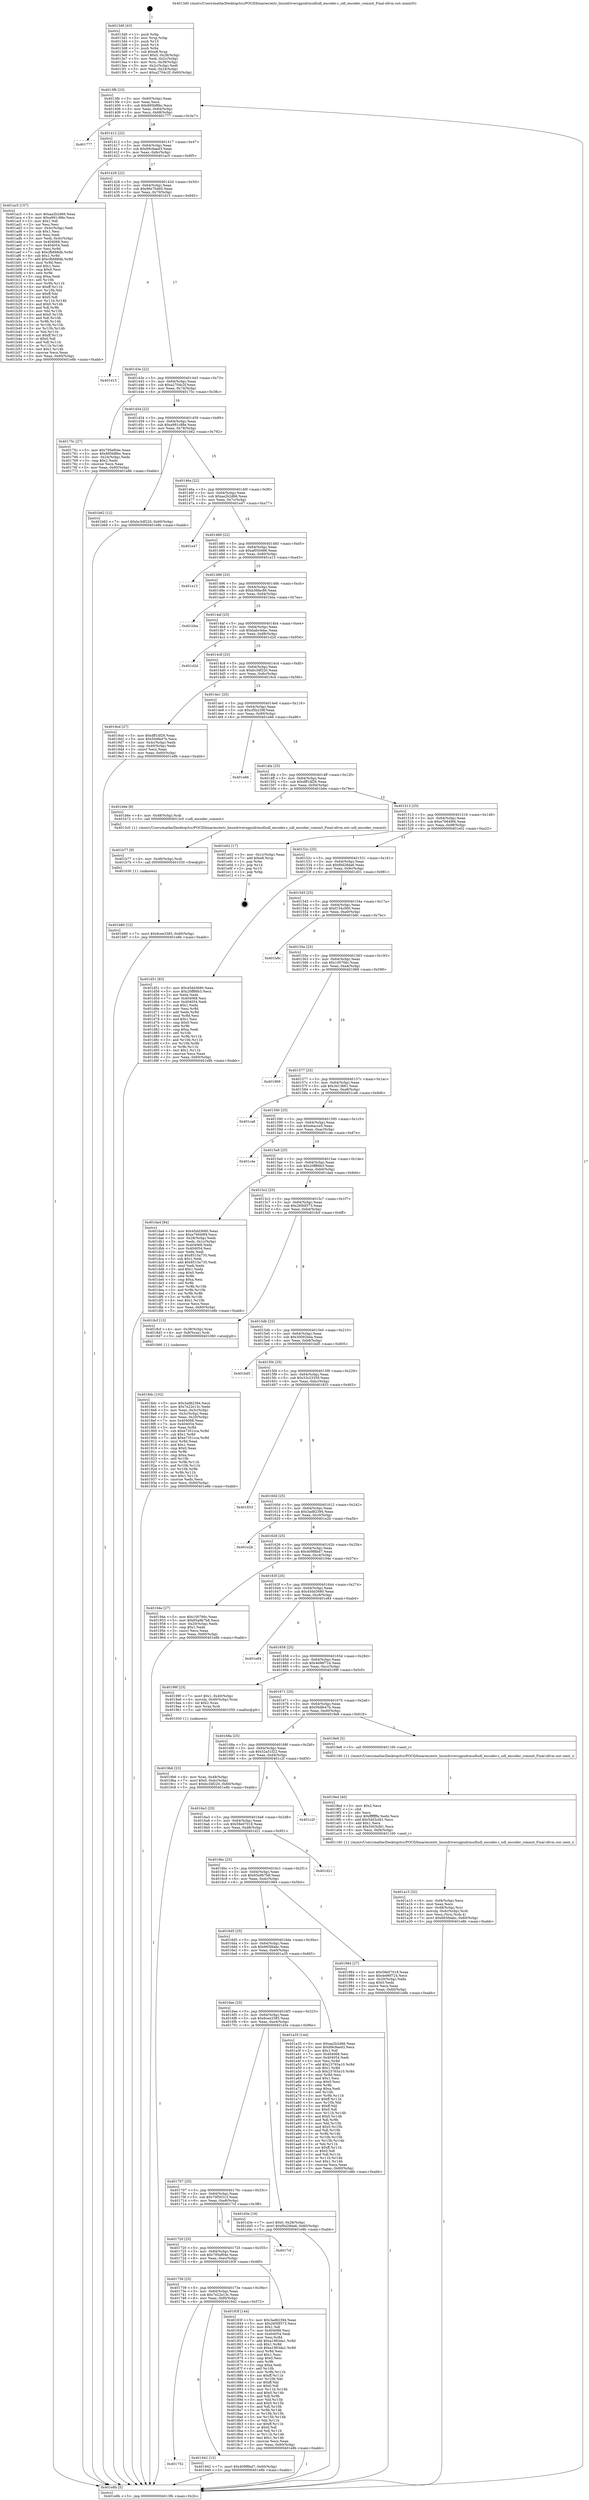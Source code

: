 digraph "0x4013d0" {
  label = "0x4013d0 (/mnt/c/Users/mathe/Desktop/tcc/POCII/binaries/extr_linuxdriversgpudrmudludl_encoder.c_udl_encoder_commit_Final-ollvm.out::main(0))"
  labelloc = "t"
  node[shape=record]

  Entry [label="",width=0.3,height=0.3,shape=circle,fillcolor=black,style=filled]
  "0x4013fb" [label="{
     0x4013fb [23]\l
     | [instrs]\l
     &nbsp;&nbsp;0x4013fb \<+3\>: mov -0x60(%rbp),%eax\l
     &nbsp;&nbsp;0x4013fe \<+2\>: mov %eax,%ecx\l
     &nbsp;&nbsp;0x401400 \<+6\>: sub $0x895bf8bc,%ecx\l
     &nbsp;&nbsp;0x401406 \<+3\>: mov %eax,-0x64(%rbp)\l
     &nbsp;&nbsp;0x401409 \<+3\>: mov %ecx,-0x68(%rbp)\l
     &nbsp;&nbsp;0x40140c \<+6\>: je 0000000000401777 \<main+0x3a7\>\l
  }"]
  "0x401777" [label="{
     0x401777\l
  }", style=dashed]
  "0x401412" [label="{
     0x401412 [22]\l
     | [instrs]\l
     &nbsp;&nbsp;0x401412 \<+5\>: jmp 0000000000401417 \<main+0x47\>\l
     &nbsp;&nbsp;0x401417 \<+3\>: mov -0x64(%rbp),%eax\l
     &nbsp;&nbsp;0x40141a \<+5\>: sub $0x89c9aed3,%eax\l
     &nbsp;&nbsp;0x40141f \<+3\>: mov %eax,-0x6c(%rbp)\l
     &nbsp;&nbsp;0x401422 \<+6\>: je 0000000000401ac5 \<main+0x6f5\>\l
  }"]
  Exit [label="",width=0.3,height=0.3,shape=circle,fillcolor=black,style=filled,peripheries=2]
  "0x401ac5" [label="{
     0x401ac5 [157]\l
     | [instrs]\l
     &nbsp;&nbsp;0x401ac5 \<+5\>: mov $0xaa2b2d66,%eax\l
     &nbsp;&nbsp;0x401aca \<+5\>: mov $0xa991c88e,%ecx\l
     &nbsp;&nbsp;0x401acf \<+2\>: mov $0x1,%dl\l
     &nbsp;&nbsp;0x401ad1 \<+2\>: xor %esi,%esi\l
     &nbsp;&nbsp;0x401ad3 \<+3\>: mov -0x4c(%rbp),%edi\l
     &nbsp;&nbsp;0x401ad6 \<+3\>: sub $0x1,%esi\l
     &nbsp;&nbsp;0x401ad9 \<+2\>: sub %esi,%edi\l
     &nbsp;&nbsp;0x401adb \<+3\>: mov %edi,-0x4c(%rbp)\l
     &nbsp;&nbsp;0x401ade \<+7\>: mov 0x404068,%esi\l
     &nbsp;&nbsp;0x401ae5 \<+7\>: mov 0x404054,%edi\l
     &nbsp;&nbsp;0x401aec \<+3\>: mov %esi,%r8d\l
     &nbsp;&nbsp;0x401aef \<+7\>: sub $0xcfb688db,%r8d\l
     &nbsp;&nbsp;0x401af6 \<+4\>: sub $0x1,%r8d\l
     &nbsp;&nbsp;0x401afa \<+7\>: add $0xcfb688db,%r8d\l
     &nbsp;&nbsp;0x401b01 \<+4\>: imul %r8d,%esi\l
     &nbsp;&nbsp;0x401b05 \<+3\>: and $0x1,%esi\l
     &nbsp;&nbsp;0x401b08 \<+3\>: cmp $0x0,%esi\l
     &nbsp;&nbsp;0x401b0b \<+4\>: sete %r9b\l
     &nbsp;&nbsp;0x401b0f \<+3\>: cmp $0xa,%edi\l
     &nbsp;&nbsp;0x401b12 \<+4\>: setl %r10b\l
     &nbsp;&nbsp;0x401b16 \<+3\>: mov %r9b,%r11b\l
     &nbsp;&nbsp;0x401b19 \<+4\>: xor $0xff,%r11b\l
     &nbsp;&nbsp;0x401b1d \<+3\>: mov %r10b,%bl\l
     &nbsp;&nbsp;0x401b20 \<+3\>: xor $0xff,%bl\l
     &nbsp;&nbsp;0x401b23 \<+3\>: xor $0x0,%dl\l
     &nbsp;&nbsp;0x401b26 \<+3\>: mov %r11b,%r14b\l
     &nbsp;&nbsp;0x401b29 \<+4\>: and $0x0,%r14b\l
     &nbsp;&nbsp;0x401b2d \<+3\>: and %dl,%r9b\l
     &nbsp;&nbsp;0x401b30 \<+3\>: mov %bl,%r15b\l
     &nbsp;&nbsp;0x401b33 \<+4\>: and $0x0,%r15b\l
     &nbsp;&nbsp;0x401b37 \<+3\>: and %dl,%r10b\l
     &nbsp;&nbsp;0x401b3a \<+3\>: or %r9b,%r14b\l
     &nbsp;&nbsp;0x401b3d \<+3\>: or %r10b,%r15b\l
     &nbsp;&nbsp;0x401b40 \<+3\>: xor %r15b,%r14b\l
     &nbsp;&nbsp;0x401b43 \<+3\>: or %bl,%r11b\l
     &nbsp;&nbsp;0x401b46 \<+4\>: xor $0xff,%r11b\l
     &nbsp;&nbsp;0x401b4a \<+3\>: or $0x0,%dl\l
     &nbsp;&nbsp;0x401b4d \<+3\>: and %dl,%r11b\l
     &nbsp;&nbsp;0x401b50 \<+3\>: or %r11b,%r14b\l
     &nbsp;&nbsp;0x401b53 \<+4\>: test $0x1,%r14b\l
     &nbsp;&nbsp;0x401b57 \<+3\>: cmovne %ecx,%eax\l
     &nbsp;&nbsp;0x401b5a \<+3\>: mov %eax,-0x60(%rbp)\l
     &nbsp;&nbsp;0x401b5d \<+5\>: jmp 0000000000401e8b \<main+0xabb\>\l
  }"]
  "0x401428" [label="{
     0x401428 [22]\l
     | [instrs]\l
     &nbsp;&nbsp;0x401428 \<+5\>: jmp 000000000040142d \<main+0x5d\>\l
     &nbsp;&nbsp;0x40142d \<+3\>: mov -0x64(%rbp),%eax\l
     &nbsp;&nbsp;0x401430 \<+5\>: sub $0x96e7b460,%eax\l
     &nbsp;&nbsp;0x401435 \<+3\>: mov %eax,-0x70(%rbp)\l
     &nbsp;&nbsp;0x401438 \<+6\>: je 0000000000401d15 \<main+0x945\>\l
  }"]
  "0x401b80" [label="{
     0x401b80 [12]\l
     | [instrs]\l
     &nbsp;&nbsp;0x401b80 \<+7\>: movl $0x6cee3385,-0x60(%rbp)\l
     &nbsp;&nbsp;0x401b87 \<+5\>: jmp 0000000000401e8b \<main+0xabb\>\l
  }"]
  "0x401d15" [label="{
     0x401d15\l
  }", style=dashed]
  "0x40143e" [label="{
     0x40143e [22]\l
     | [instrs]\l
     &nbsp;&nbsp;0x40143e \<+5\>: jmp 0000000000401443 \<main+0x73\>\l
     &nbsp;&nbsp;0x401443 \<+3\>: mov -0x64(%rbp),%eax\l
     &nbsp;&nbsp;0x401446 \<+5\>: sub $0xa2704c2f,%eax\l
     &nbsp;&nbsp;0x40144b \<+3\>: mov %eax,-0x74(%rbp)\l
     &nbsp;&nbsp;0x40144e \<+6\>: je 000000000040175c \<main+0x38c\>\l
  }"]
  "0x401b77" [label="{
     0x401b77 [9]\l
     | [instrs]\l
     &nbsp;&nbsp;0x401b77 \<+4\>: mov -0x48(%rbp),%rdi\l
     &nbsp;&nbsp;0x401b7b \<+5\>: call 0000000000401030 \<free@plt\>\l
     | [calls]\l
     &nbsp;&nbsp;0x401030 \{1\} (unknown)\l
  }"]
  "0x40175c" [label="{
     0x40175c [27]\l
     | [instrs]\l
     &nbsp;&nbsp;0x40175c \<+5\>: mov $0x795ef04e,%eax\l
     &nbsp;&nbsp;0x401761 \<+5\>: mov $0x895bf8bc,%ecx\l
     &nbsp;&nbsp;0x401766 \<+3\>: mov -0x24(%rbp),%edx\l
     &nbsp;&nbsp;0x401769 \<+3\>: cmp $0x2,%edx\l
     &nbsp;&nbsp;0x40176c \<+3\>: cmovne %ecx,%eax\l
     &nbsp;&nbsp;0x40176f \<+3\>: mov %eax,-0x60(%rbp)\l
     &nbsp;&nbsp;0x401772 \<+5\>: jmp 0000000000401e8b \<main+0xabb\>\l
  }"]
  "0x401454" [label="{
     0x401454 [22]\l
     | [instrs]\l
     &nbsp;&nbsp;0x401454 \<+5\>: jmp 0000000000401459 \<main+0x89\>\l
     &nbsp;&nbsp;0x401459 \<+3\>: mov -0x64(%rbp),%eax\l
     &nbsp;&nbsp;0x40145c \<+5\>: sub $0xa991c88e,%eax\l
     &nbsp;&nbsp;0x401461 \<+3\>: mov %eax,-0x78(%rbp)\l
     &nbsp;&nbsp;0x401464 \<+6\>: je 0000000000401b62 \<main+0x792\>\l
  }"]
  "0x401e8b" [label="{
     0x401e8b [5]\l
     | [instrs]\l
     &nbsp;&nbsp;0x401e8b \<+5\>: jmp 00000000004013fb \<main+0x2b\>\l
  }"]
  "0x4013d0" [label="{
     0x4013d0 [43]\l
     | [instrs]\l
     &nbsp;&nbsp;0x4013d0 \<+1\>: push %rbp\l
     &nbsp;&nbsp;0x4013d1 \<+3\>: mov %rsp,%rbp\l
     &nbsp;&nbsp;0x4013d4 \<+2\>: push %r15\l
     &nbsp;&nbsp;0x4013d6 \<+2\>: push %r14\l
     &nbsp;&nbsp;0x4013d8 \<+1\>: push %rbx\l
     &nbsp;&nbsp;0x4013d9 \<+7\>: sub $0xe8,%rsp\l
     &nbsp;&nbsp;0x4013e0 \<+7\>: movl $0x0,-0x28(%rbp)\l
     &nbsp;&nbsp;0x4013e7 \<+3\>: mov %edi,-0x2c(%rbp)\l
     &nbsp;&nbsp;0x4013ea \<+4\>: mov %rsi,-0x38(%rbp)\l
     &nbsp;&nbsp;0x4013ee \<+3\>: mov -0x2c(%rbp),%edi\l
     &nbsp;&nbsp;0x4013f1 \<+3\>: mov %edi,-0x24(%rbp)\l
     &nbsp;&nbsp;0x4013f4 \<+7\>: movl $0xa2704c2f,-0x60(%rbp)\l
  }"]
  "0x401a15" [label="{
     0x401a15 [32]\l
     | [instrs]\l
     &nbsp;&nbsp;0x401a15 \<+6\>: mov -0xf4(%rbp),%ecx\l
     &nbsp;&nbsp;0x401a1b \<+3\>: imul %eax,%ecx\l
     &nbsp;&nbsp;0x401a1e \<+4\>: mov -0x48(%rbp),%rsi\l
     &nbsp;&nbsp;0x401a22 \<+4\>: movslq -0x4c(%rbp),%rdi\l
     &nbsp;&nbsp;0x401a26 \<+3\>: mov %ecx,(%rsi,%rdi,4)\l
     &nbsp;&nbsp;0x401a29 \<+7\>: movl $0x665fdabc,-0x60(%rbp)\l
     &nbsp;&nbsp;0x401a30 \<+5\>: jmp 0000000000401e8b \<main+0xabb\>\l
  }"]
  "0x401b62" [label="{
     0x401b62 [12]\l
     | [instrs]\l
     &nbsp;&nbsp;0x401b62 \<+7\>: movl $0xbc3df220,-0x60(%rbp)\l
     &nbsp;&nbsp;0x401b69 \<+5\>: jmp 0000000000401e8b \<main+0xabb\>\l
  }"]
  "0x40146a" [label="{
     0x40146a [22]\l
     | [instrs]\l
     &nbsp;&nbsp;0x40146a \<+5\>: jmp 000000000040146f \<main+0x9f\>\l
     &nbsp;&nbsp;0x40146f \<+3\>: mov -0x64(%rbp),%eax\l
     &nbsp;&nbsp;0x401472 \<+5\>: sub $0xaa2b2d66,%eax\l
     &nbsp;&nbsp;0x401477 \<+3\>: mov %eax,-0x7c(%rbp)\l
     &nbsp;&nbsp;0x40147a \<+6\>: je 0000000000401e47 \<main+0xa77\>\l
  }"]
  "0x4019ed" [label="{
     0x4019ed [40]\l
     | [instrs]\l
     &nbsp;&nbsp;0x4019ed \<+5\>: mov $0x2,%ecx\l
     &nbsp;&nbsp;0x4019f2 \<+1\>: cltd\l
     &nbsp;&nbsp;0x4019f3 \<+2\>: idiv %ecx\l
     &nbsp;&nbsp;0x4019f5 \<+6\>: imul $0xfffffffe,%edx,%ecx\l
     &nbsp;&nbsp;0x4019fb \<+6\>: add $0x5403cfd1,%ecx\l
     &nbsp;&nbsp;0x401a01 \<+3\>: add $0x1,%ecx\l
     &nbsp;&nbsp;0x401a04 \<+6\>: sub $0x5403cfd1,%ecx\l
     &nbsp;&nbsp;0x401a0a \<+6\>: mov %ecx,-0xf4(%rbp)\l
     &nbsp;&nbsp;0x401a10 \<+5\>: call 0000000000401160 \<next_i\>\l
     | [calls]\l
     &nbsp;&nbsp;0x401160 \{1\} (/mnt/c/Users/mathe/Desktop/tcc/POCII/binaries/extr_linuxdriversgpudrmudludl_encoder.c_udl_encoder_commit_Final-ollvm.out::next_i)\l
  }"]
  "0x401e47" [label="{
     0x401e47\l
  }", style=dashed]
  "0x401480" [label="{
     0x401480 [22]\l
     | [instrs]\l
     &nbsp;&nbsp;0x401480 \<+5\>: jmp 0000000000401485 \<main+0xb5\>\l
     &nbsp;&nbsp;0x401485 \<+3\>: mov -0x64(%rbp),%eax\l
     &nbsp;&nbsp;0x401488 \<+5\>: sub $0xaf050486,%eax\l
     &nbsp;&nbsp;0x40148d \<+3\>: mov %eax,-0x80(%rbp)\l
     &nbsp;&nbsp;0x401490 \<+6\>: je 0000000000401e13 \<main+0xa43\>\l
  }"]
  "0x4019b6" [label="{
     0x4019b6 [23]\l
     | [instrs]\l
     &nbsp;&nbsp;0x4019b6 \<+4\>: mov %rax,-0x48(%rbp)\l
     &nbsp;&nbsp;0x4019ba \<+7\>: movl $0x0,-0x4c(%rbp)\l
     &nbsp;&nbsp;0x4019c1 \<+7\>: movl $0xbc3df220,-0x60(%rbp)\l
     &nbsp;&nbsp;0x4019c8 \<+5\>: jmp 0000000000401e8b \<main+0xabb\>\l
  }"]
  "0x401e13" [label="{
     0x401e13\l
  }", style=dashed]
  "0x401496" [label="{
     0x401496 [25]\l
     | [instrs]\l
     &nbsp;&nbsp;0x401496 \<+5\>: jmp 000000000040149b \<main+0xcb\>\l
     &nbsp;&nbsp;0x40149b \<+3\>: mov -0x64(%rbp),%eax\l
     &nbsp;&nbsp;0x40149e \<+5\>: sub $0xb36fac86,%eax\l
     &nbsp;&nbsp;0x4014a3 \<+6\>: mov %eax,-0x84(%rbp)\l
     &nbsp;&nbsp;0x4014a9 \<+6\>: je 0000000000401bba \<main+0x7ea\>\l
  }"]
  "0x401752" [label="{
     0x401752\l
  }", style=dashed]
  "0x401bba" [label="{
     0x401bba\l
  }", style=dashed]
  "0x4014af" [label="{
     0x4014af [25]\l
     | [instrs]\l
     &nbsp;&nbsp;0x4014af \<+5\>: jmp 00000000004014b4 \<main+0xe4\>\l
     &nbsp;&nbsp;0x4014b4 \<+3\>: mov -0x64(%rbp),%eax\l
     &nbsp;&nbsp;0x4014b7 \<+5\>: sub $0xbabc4dac,%eax\l
     &nbsp;&nbsp;0x4014bc \<+6\>: mov %eax,-0x88(%rbp)\l
     &nbsp;&nbsp;0x4014c2 \<+6\>: je 0000000000401d2d \<main+0x95d\>\l
  }"]
  "0x401942" [label="{
     0x401942 [12]\l
     | [instrs]\l
     &nbsp;&nbsp;0x401942 \<+7\>: movl $0x409f8bd7,-0x60(%rbp)\l
     &nbsp;&nbsp;0x401949 \<+5\>: jmp 0000000000401e8b \<main+0xabb\>\l
  }"]
  "0x401d2d" [label="{
     0x401d2d\l
  }", style=dashed]
  "0x4014c8" [label="{
     0x4014c8 [25]\l
     | [instrs]\l
     &nbsp;&nbsp;0x4014c8 \<+5\>: jmp 00000000004014cd \<main+0xfd\>\l
     &nbsp;&nbsp;0x4014cd \<+3\>: mov -0x64(%rbp),%eax\l
     &nbsp;&nbsp;0x4014d0 \<+5\>: sub $0xbc3df220,%eax\l
     &nbsp;&nbsp;0x4014d5 \<+6\>: mov %eax,-0x8c(%rbp)\l
     &nbsp;&nbsp;0x4014db \<+6\>: je 00000000004019cd \<main+0x5fd\>\l
  }"]
  "0x4018dc" [label="{
     0x4018dc [102]\l
     | [instrs]\l
     &nbsp;&nbsp;0x4018dc \<+5\>: mov $0x3ad82394,%ecx\l
     &nbsp;&nbsp;0x4018e1 \<+5\>: mov $0x7e22e13c,%edx\l
     &nbsp;&nbsp;0x4018e6 \<+3\>: mov %eax,-0x3c(%rbp)\l
     &nbsp;&nbsp;0x4018e9 \<+3\>: mov -0x3c(%rbp),%eax\l
     &nbsp;&nbsp;0x4018ec \<+3\>: mov %eax,-0x20(%rbp)\l
     &nbsp;&nbsp;0x4018ef \<+7\>: mov 0x404068,%eax\l
     &nbsp;&nbsp;0x4018f6 \<+7\>: mov 0x404054,%esi\l
     &nbsp;&nbsp;0x4018fd \<+3\>: mov %eax,%r8d\l
     &nbsp;&nbsp;0x401900 \<+7\>: sub $0xe7351cca,%r8d\l
     &nbsp;&nbsp;0x401907 \<+4\>: sub $0x1,%r8d\l
     &nbsp;&nbsp;0x40190b \<+7\>: add $0xe7351cca,%r8d\l
     &nbsp;&nbsp;0x401912 \<+4\>: imul %r8d,%eax\l
     &nbsp;&nbsp;0x401916 \<+3\>: and $0x1,%eax\l
     &nbsp;&nbsp;0x401919 \<+3\>: cmp $0x0,%eax\l
     &nbsp;&nbsp;0x40191c \<+4\>: sete %r9b\l
     &nbsp;&nbsp;0x401920 \<+3\>: cmp $0xa,%esi\l
     &nbsp;&nbsp;0x401923 \<+4\>: setl %r10b\l
     &nbsp;&nbsp;0x401927 \<+3\>: mov %r9b,%r11b\l
     &nbsp;&nbsp;0x40192a \<+3\>: and %r10b,%r11b\l
     &nbsp;&nbsp;0x40192d \<+3\>: xor %r10b,%r9b\l
     &nbsp;&nbsp;0x401930 \<+3\>: or %r9b,%r11b\l
     &nbsp;&nbsp;0x401933 \<+4\>: test $0x1,%r11b\l
     &nbsp;&nbsp;0x401937 \<+3\>: cmovne %edx,%ecx\l
     &nbsp;&nbsp;0x40193a \<+3\>: mov %ecx,-0x60(%rbp)\l
     &nbsp;&nbsp;0x40193d \<+5\>: jmp 0000000000401e8b \<main+0xabb\>\l
  }"]
  "0x4019cd" [label="{
     0x4019cd [27]\l
     | [instrs]\l
     &nbsp;&nbsp;0x4019cd \<+5\>: mov $0xdff1df26,%eax\l
     &nbsp;&nbsp;0x4019d2 \<+5\>: mov $0x50dfe47b,%ecx\l
     &nbsp;&nbsp;0x4019d7 \<+3\>: mov -0x4c(%rbp),%edx\l
     &nbsp;&nbsp;0x4019da \<+3\>: cmp -0x40(%rbp),%edx\l
     &nbsp;&nbsp;0x4019dd \<+3\>: cmovl %ecx,%eax\l
     &nbsp;&nbsp;0x4019e0 \<+3\>: mov %eax,-0x60(%rbp)\l
     &nbsp;&nbsp;0x4019e3 \<+5\>: jmp 0000000000401e8b \<main+0xabb\>\l
  }"]
  "0x4014e1" [label="{
     0x4014e1 [25]\l
     | [instrs]\l
     &nbsp;&nbsp;0x4014e1 \<+5\>: jmp 00000000004014e6 \<main+0x116\>\l
     &nbsp;&nbsp;0x4014e6 \<+3\>: mov -0x64(%rbp),%eax\l
     &nbsp;&nbsp;0x4014e9 \<+5\>: sub $0xcf5b239f,%eax\l
     &nbsp;&nbsp;0x4014ee \<+6\>: mov %eax,-0x90(%rbp)\l
     &nbsp;&nbsp;0x4014f4 \<+6\>: je 0000000000401e66 \<main+0xa96\>\l
  }"]
  "0x401739" [label="{
     0x401739 [25]\l
     | [instrs]\l
     &nbsp;&nbsp;0x401739 \<+5\>: jmp 000000000040173e \<main+0x36e\>\l
     &nbsp;&nbsp;0x40173e \<+3\>: mov -0x64(%rbp),%eax\l
     &nbsp;&nbsp;0x401741 \<+5\>: sub $0x7e22e13c,%eax\l
     &nbsp;&nbsp;0x401746 \<+6\>: mov %eax,-0xf0(%rbp)\l
     &nbsp;&nbsp;0x40174c \<+6\>: je 0000000000401942 \<main+0x572\>\l
  }"]
  "0x401e66" [label="{
     0x401e66\l
  }", style=dashed]
  "0x4014fa" [label="{
     0x4014fa [25]\l
     | [instrs]\l
     &nbsp;&nbsp;0x4014fa \<+5\>: jmp 00000000004014ff \<main+0x12f\>\l
     &nbsp;&nbsp;0x4014ff \<+3\>: mov -0x64(%rbp),%eax\l
     &nbsp;&nbsp;0x401502 \<+5\>: sub $0xdff1df26,%eax\l
     &nbsp;&nbsp;0x401507 \<+6\>: mov %eax,-0x94(%rbp)\l
     &nbsp;&nbsp;0x40150d \<+6\>: je 0000000000401b6e \<main+0x79e\>\l
  }"]
  "0x40183f" [label="{
     0x40183f [144]\l
     | [instrs]\l
     &nbsp;&nbsp;0x40183f \<+5\>: mov $0x3ad82394,%eax\l
     &nbsp;&nbsp;0x401844 \<+5\>: mov $0x2600f373,%ecx\l
     &nbsp;&nbsp;0x401849 \<+2\>: mov $0x1,%dl\l
     &nbsp;&nbsp;0x40184b \<+7\>: mov 0x404068,%esi\l
     &nbsp;&nbsp;0x401852 \<+7\>: mov 0x404054,%edi\l
     &nbsp;&nbsp;0x401859 \<+3\>: mov %esi,%r8d\l
     &nbsp;&nbsp;0x40185c \<+7\>: add $0xa1983da1,%r8d\l
     &nbsp;&nbsp;0x401863 \<+4\>: sub $0x1,%r8d\l
     &nbsp;&nbsp;0x401867 \<+7\>: sub $0xa1983da1,%r8d\l
     &nbsp;&nbsp;0x40186e \<+4\>: imul %r8d,%esi\l
     &nbsp;&nbsp;0x401872 \<+3\>: and $0x1,%esi\l
     &nbsp;&nbsp;0x401875 \<+3\>: cmp $0x0,%esi\l
     &nbsp;&nbsp;0x401878 \<+4\>: sete %r9b\l
     &nbsp;&nbsp;0x40187c \<+3\>: cmp $0xa,%edi\l
     &nbsp;&nbsp;0x40187f \<+4\>: setl %r10b\l
     &nbsp;&nbsp;0x401883 \<+3\>: mov %r9b,%r11b\l
     &nbsp;&nbsp;0x401886 \<+4\>: xor $0xff,%r11b\l
     &nbsp;&nbsp;0x40188a \<+3\>: mov %r10b,%bl\l
     &nbsp;&nbsp;0x40188d \<+3\>: xor $0xff,%bl\l
     &nbsp;&nbsp;0x401890 \<+3\>: xor $0x0,%dl\l
     &nbsp;&nbsp;0x401893 \<+3\>: mov %r11b,%r14b\l
     &nbsp;&nbsp;0x401896 \<+4\>: and $0x0,%r14b\l
     &nbsp;&nbsp;0x40189a \<+3\>: and %dl,%r9b\l
     &nbsp;&nbsp;0x40189d \<+3\>: mov %bl,%r15b\l
     &nbsp;&nbsp;0x4018a0 \<+4\>: and $0x0,%r15b\l
     &nbsp;&nbsp;0x4018a4 \<+3\>: and %dl,%r10b\l
     &nbsp;&nbsp;0x4018a7 \<+3\>: or %r9b,%r14b\l
     &nbsp;&nbsp;0x4018aa \<+3\>: or %r10b,%r15b\l
     &nbsp;&nbsp;0x4018ad \<+3\>: xor %r15b,%r14b\l
     &nbsp;&nbsp;0x4018b0 \<+3\>: or %bl,%r11b\l
     &nbsp;&nbsp;0x4018b3 \<+4\>: xor $0xff,%r11b\l
     &nbsp;&nbsp;0x4018b7 \<+3\>: or $0x0,%dl\l
     &nbsp;&nbsp;0x4018ba \<+3\>: and %dl,%r11b\l
     &nbsp;&nbsp;0x4018bd \<+3\>: or %r11b,%r14b\l
     &nbsp;&nbsp;0x4018c0 \<+4\>: test $0x1,%r14b\l
     &nbsp;&nbsp;0x4018c4 \<+3\>: cmovne %ecx,%eax\l
     &nbsp;&nbsp;0x4018c7 \<+3\>: mov %eax,-0x60(%rbp)\l
     &nbsp;&nbsp;0x4018ca \<+5\>: jmp 0000000000401e8b \<main+0xabb\>\l
  }"]
  "0x401b6e" [label="{
     0x401b6e [9]\l
     | [instrs]\l
     &nbsp;&nbsp;0x401b6e \<+4\>: mov -0x48(%rbp),%rdi\l
     &nbsp;&nbsp;0x401b72 \<+5\>: call 00000000004013c0 \<udl_encoder_commit\>\l
     | [calls]\l
     &nbsp;&nbsp;0x4013c0 \{1\} (/mnt/c/Users/mathe/Desktop/tcc/POCII/binaries/extr_linuxdriversgpudrmudludl_encoder.c_udl_encoder_commit_Final-ollvm.out::udl_encoder_commit)\l
  }"]
  "0x401513" [label="{
     0x401513 [25]\l
     | [instrs]\l
     &nbsp;&nbsp;0x401513 \<+5\>: jmp 0000000000401518 \<main+0x148\>\l
     &nbsp;&nbsp;0x401518 \<+3\>: mov -0x64(%rbp),%eax\l
     &nbsp;&nbsp;0x40151b \<+5\>: sub $0xe76649f4,%eax\l
     &nbsp;&nbsp;0x401520 \<+6\>: mov %eax,-0x98(%rbp)\l
     &nbsp;&nbsp;0x401526 \<+6\>: je 0000000000401e02 \<main+0xa32\>\l
  }"]
  "0x401720" [label="{
     0x401720 [25]\l
     | [instrs]\l
     &nbsp;&nbsp;0x401720 \<+5\>: jmp 0000000000401725 \<main+0x355\>\l
     &nbsp;&nbsp;0x401725 \<+3\>: mov -0x64(%rbp),%eax\l
     &nbsp;&nbsp;0x401728 \<+5\>: sub $0x795ef04e,%eax\l
     &nbsp;&nbsp;0x40172d \<+6\>: mov %eax,-0xec(%rbp)\l
     &nbsp;&nbsp;0x401733 \<+6\>: je 000000000040183f \<main+0x46f\>\l
  }"]
  "0x401e02" [label="{
     0x401e02 [17]\l
     | [instrs]\l
     &nbsp;&nbsp;0x401e02 \<+3\>: mov -0x1c(%rbp),%eax\l
     &nbsp;&nbsp;0x401e05 \<+7\>: add $0xe8,%rsp\l
     &nbsp;&nbsp;0x401e0c \<+1\>: pop %rbx\l
     &nbsp;&nbsp;0x401e0d \<+2\>: pop %r14\l
     &nbsp;&nbsp;0x401e0f \<+2\>: pop %r15\l
     &nbsp;&nbsp;0x401e11 \<+1\>: pop %rbp\l
     &nbsp;&nbsp;0x401e12 \<+1\>: ret\l
  }"]
  "0x40152c" [label="{
     0x40152c [25]\l
     | [instrs]\l
     &nbsp;&nbsp;0x40152c \<+5\>: jmp 0000000000401531 \<main+0x161\>\l
     &nbsp;&nbsp;0x401531 \<+3\>: mov -0x64(%rbp),%eax\l
     &nbsp;&nbsp;0x401534 \<+5\>: sub $0xf0d28da6,%eax\l
     &nbsp;&nbsp;0x401539 \<+6\>: mov %eax,-0x9c(%rbp)\l
     &nbsp;&nbsp;0x40153f \<+6\>: je 0000000000401d51 \<main+0x981\>\l
  }"]
  "0x4017cf" [label="{
     0x4017cf\l
  }", style=dashed]
  "0x401d51" [label="{
     0x401d51 [83]\l
     | [instrs]\l
     &nbsp;&nbsp;0x401d51 \<+5\>: mov $0x45dd3680,%eax\l
     &nbsp;&nbsp;0x401d56 \<+5\>: mov $0x20ff86b3,%ecx\l
     &nbsp;&nbsp;0x401d5b \<+2\>: xor %edx,%edx\l
     &nbsp;&nbsp;0x401d5d \<+7\>: mov 0x404068,%esi\l
     &nbsp;&nbsp;0x401d64 \<+7\>: mov 0x404054,%edi\l
     &nbsp;&nbsp;0x401d6b \<+3\>: sub $0x1,%edx\l
     &nbsp;&nbsp;0x401d6e \<+3\>: mov %esi,%r8d\l
     &nbsp;&nbsp;0x401d71 \<+3\>: add %edx,%r8d\l
     &nbsp;&nbsp;0x401d74 \<+4\>: imul %r8d,%esi\l
     &nbsp;&nbsp;0x401d78 \<+3\>: and $0x1,%esi\l
     &nbsp;&nbsp;0x401d7b \<+3\>: cmp $0x0,%esi\l
     &nbsp;&nbsp;0x401d7e \<+4\>: sete %r9b\l
     &nbsp;&nbsp;0x401d82 \<+3\>: cmp $0xa,%edi\l
     &nbsp;&nbsp;0x401d85 \<+4\>: setl %r10b\l
     &nbsp;&nbsp;0x401d89 \<+3\>: mov %r9b,%r11b\l
     &nbsp;&nbsp;0x401d8c \<+3\>: and %r10b,%r11b\l
     &nbsp;&nbsp;0x401d8f \<+3\>: xor %r10b,%r9b\l
     &nbsp;&nbsp;0x401d92 \<+3\>: or %r9b,%r11b\l
     &nbsp;&nbsp;0x401d95 \<+4\>: test $0x1,%r11b\l
     &nbsp;&nbsp;0x401d99 \<+3\>: cmovne %ecx,%eax\l
     &nbsp;&nbsp;0x401d9c \<+3\>: mov %eax,-0x60(%rbp)\l
     &nbsp;&nbsp;0x401d9f \<+5\>: jmp 0000000000401e8b \<main+0xabb\>\l
  }"]
  "0x401545" [label="{
     0x401545 [25]\l
     | [instrs]\l
     &nbsp;&nbsp;0x401545 \<+5\>: jmp 000000000040154a \<main+0x17a\>\l
     &nbsp;&nbsp;0x40154a \<+3\>: mov -0x64(%rbp),%eax\l
     &nbsp;&nbsp;0x40154d \<+5\>: sub $0xf154c560,%eax\l
     &nbsp;&nbsp;0x401552 \<+6\>: mov %eax,-0xa0(%rbp)\l
     &nbsp;&nbsp;0x401558 \<+6\>: je 0000000000401b8c \<main+0x7bc\>\l
  }"]
  "0x401707" [label="{
     0x401707 [25]\l
     | [instrs]\l
     &nbsp;&nbsp;0x401707 \<+5\>: jmp 000000000040170c \<main+0x33c\>\l
     &nbsp;&nbsp;0x40170c \<+3\>: mov -0x64(%rbp),%eax\l
     &nbsp;&nbsp;0x40170f \<+5\>: sub $0x70f50313,%eax\l
     &nbsp;&nbsp;0x401714 \<+6\>: mov %eax,-0xe8(%rbp)\l
     &nbsp;&nbsp;0x40171a \<+6\>: je 00000000004017cf \<main+0x3ff\>\l
  }"]
  "0x401b8c" [label="{
     0x401b8c\l
  }", style=dashed]
  "0x40155e" [label="{
     0x40155e [25]\l
     | [instrs]\l
     &nbsp;&nbsp;0x40155e \<+5\>: jmp 0000000000401563 \<main+0x193\>\l
     &nbsp;&nbsp;0x401563 \<+3\>: mov -0x64(%rbp),%eax\l
     &nbsp;&nbsp;0x401566 \<+5\>: sub $0x100766c,%eax\l
     &nbsp;&nbsp;0x40156b \<+6\>: mov %eax,-0xa4(%rbp)\l
     &nbsp;&nbsp;0x401571 \<+6\>: je 0000000000401969 \<main+0x599\>\l
  }"]
  "0x401d3e" [label="{
     0x401d3e [19]\l
     | [instrs]\l
     &nbsp;&nbsp;0x401d3e \<+7\>: movl $0x0,-0x28(%rbp)\l
     &nbsp;&nbsp;0x401d45 \<+7\>: movl $0xf0d28da6,-0x60(%rbp)\l
     &nbsp;&nbsp;0x401d4c \<+5\>: jmp 0000000000401e8b \<main+0xabb\>\l
  }"]
  "0x401969" [label="{
     0x401969\l
  }", style=dashed]
  "0x401577" [label="{
     0x401577 [25]\l
     | [instrs]\l
     &nbsp;&nbsp;0x401577 \<+5\>: jmp 000000000040157c \<main+0x1ac\>\l
     &nbsp;&nbsp;0x40157c \<+3\>: mov -0x64(%rbp),%eax\l
     &nbsp;&nbsp;0x40157f \<+5\>: sub $0x3d13681,%eax\l
     &nbsp;&nbsp;0x401584 \<+6\>: mov %eax,-0xa8(%rbp)\l
     &nbsp;&nbsp;0x40158a \<+6\>: je 0000000000401ca6 \<main+0x8d6\>\l
  }"]
  "0x4016ee" [label="{
     0x4016ee [25]\l
     | [instrs]\l
     &nbsp;&nbsp;0x4016ee \<+5\>: jmp 00000000004016f3 \<main+0x323\>\l
     &nbsp;&nbsp;0x4016f3 \<+3\>: mov -0x64(%rbp),%eax\l
     &nbsp;&nbsp;0x4016f6 \<+5\>: sub $0x6cee3385,%eax\l
     &nbsp;&nbsp;0x4016fb \<+6\>: mov %eax,-0xe4(%rbp)\l
     &nbsp;&nbsp;0x401701 \<+6\>: je 0000000000401d3e \<main+0x96e\>\l
  }"]
  "0x401ca6" [label="{
     0x401ca6\l
  }", style=dashed]
  "0x401590" [label="{
     0x401590 [25]\l
     | [instrs]\l
     &nbsp;&nbsp;0x401590 \<+5\>: jmp 0000000000401595 \<main+0x1c5\>\l
     &nbsp;&nbsp;0x401595 \<+3\>: mov -0x64(%rbp),%eax\l
     &nbsp;&nbsp;0x401598 \<+5\>: sub $0xebacce5,%eax\l
     &nbsp;&nbsp;0x40159d \<+6\>: mov %eax,-0xac(%rbp)\l
     &nbsp;&nbsp;0x4015a3 \<+6\>: je 0000000000401c4e \<main+0x87e\>\l
  }"]
  "0x401a35" [label="{
     0x401a35 [144]\l
     | [instrs]\l
     &nbsp;&nbsp;0x401a35 \<+5\>: mov $0xaa2b2d66,%eax\l
     &nbsp;&nbsp;0x401a3a \<+5\>: mov $0x89c9aed3,%ecx\l
     &nbsp;&nbsp;0x401a3f \<+2\>: mov $0x1,%dl\l
     &nbsp;&nbsp;0x401a41 \<+7\>: mov 0x404068,%esi\l
     &nbsp;&nbsp;0x401a48 \<+7\>: mov 0x404054,%edi\l
     &nbsp;&nbsp;0x401a4f \<+3\>: mov %esi,%r8d\l
     &nbsp;&nbsp;0x401a52 \<+7\>: add $0x23765a10,%r8d\l
     &nbsp;&nbsp;0x401a59 \<+4\>: sub $0x1,%r8d\l
     &nbsp;&nbsp;0x401a5d \<+7\>: sub $0x23765a10,%r8d\l
     &nbsp;&nbsp;0x401a64 \<+4\>: imul %r8d,%esi\l
     &nbsp;&nbsp;0x401a68 \<+3\>: and $0x1,%esi\l
     &nbsp;&nbsp;0x401a6b \<+3\>: cmp $0x0,%esi\l
     &nbsp;&nbsp;0x401a6e \<+4\>: sete %r9b\l
     &nbsp;&nbsp;0x401a72 \<+3\>: cmp $0xa,%edi\l
     &nbsp;&nbsp;0x401a75 \<+4\>: setl %r10b\l
     &nbsp;&nbsp;0x401a79 \<+3\>: mov %r9b,%r11b\l
     &nbsp;&nbsp;0x401a7c \<+4\>: xor $0xff,%r11b\l
     &nbsp;&nbsp;0x401a80 \<+3\>: mov %r10b,%bl\l
     &nbsp;&nbsp;0x401a83 \<+3\>: xor $0xff,%bl\l
     &nbsp;&nbsp;0x401a86 \<+3\>: xor $0x0,%dl\l
     &nbsp;&nbsp;0x401a89 \<+3\>: mov %r11b,%r14b\l
     &nbsp;&nbsp;0x401a8c \<+4\>: and $0x0,%r14b\l
     &nbsp;&nbsp;0x401a90 \<+3\>: and %dl,%r9b\l
     &nbsp;&nbsp;0x401a93 \<+3\>: mov %bl,%r15b\l
     &nbsp;&nbsp;0x401a96 \<+4\>: and $0x0,%r15b\l
     &nbsp;&nbsp;0x401a9a \<+3\>: and %dl,%r10b\l
     &nbsp;&nbsp;0x401a9d \<+3\>: or %r9b,%r14b\l
     &nbsp;&nbsp;0x401aa0 \<+3\>: or %r10b,%r15b\l
     &nbsp;&nbsp;0x401aa3 \<+3\>: xor %r15b,%r14b\l
     &nbsp;&nbsp;0x401aa6 \<+3\>: or %bl,%r11b\l
     &nbsp;&nbsp;0x401aa9 \<+4\>: xor $0xff,%r11b\l
     &nbsp;&nbsp;0x401aad \<+3\>: or $0x0,%dl\l
     &nbsp;&nbsp;0x401ab0 \<+3\>: and %dl,%r11b\l
     &nbsp;&nbsp;0x401ab3 \<+3\>: or %r11b,%r14b\l
     &nbsp;&nbsp;0x401ab6 \<+4\>: test $0x1,%r14b\l
     &nbsp;&nbsp;0x401aba \<+3\>: cmovne %ecx,%eax\l
     &nbsp;&nbsp;0x401abd \<+3\>: mov %eax,-0x60(%rbp)\l
     &nbsp;&nbsp;0x401ac0 \<+5\>: jmp 0000000000401e8b \<main+0xabb\>\l
  }"]
  "0x401c4e" [label="{
     0x401c4e\l
  }", style=dashed]
  "0x4015a9" [label="{
     0x4015a9 [25]\l
     | [instrs]\l
     &nbsp;&nbsp;0x4015a9 \<+5\>: jmp 00000000004015ae \<main+0x1de\>\l
     &nbsp;&nbsp;0x4015ae \<+3\>: mov -0x64(%rbp),%eax\l
     &nbsp;&nbsp;0x4015b1 \<+5\>: sub $0x20ff86b3,%eax\l
     &nbsp;&nbsp;0x4015b6 \<+6\>: mov %eax,-0xb0(%rbp)\l
     &nbsp;&nbsp;0x4015bc \<+6\>: je 0000000000401da4 \<main+0x9d4\>\l
  }"]
  "0x4016d5" [label="{
     0x4016d5 [25]\l
     | [instrs]\l
     &nbsp;&nbsp;0x4016d5 \<+5\>: jmp 00000000004016da \<main+0x30a\>\l
     &nbsp;&nbsp;0x4016da \<+3\>: mov -0x64(%rbp),%eax\l
     &nbsp;&nbsp;0x4016dd \<+5\>: sub $0x665fdabc,%eax\l
     &nbsp;&nbsp;0x4016e2 \<+6\>: mov %eax,-0xe0(%rbp)\l
     &nbsp;&nbsp;0x4016e8 \<+6\>: je 0000000000401a35 \<main+0x665\>\l
  }"]
  "0x401da4" [label="{
     0x401da4 [94]\l
     | [instrs]\l
     &nbsp;&nbsp;0x401da4 \<+5\>: mov $0x45dd3680,%eax\l
     &nbsp;&nbsp;0x401da9 \<+5\>: mov $0xe76649f4,%ecx\l
     &nbsp;&nbsp;0x401dae \<+3\>: mov -0x28(%rbp),%edx\l
     &nbsp;&nbsp;0x401db1 \<+3\>: mov %edx,-0x1c(%rbp)\l
     &nbsp;&nbsp;0x401db4 \<+7\>: mov 0x404068,%edx\l
     &nbsp;&nbsp;0x401dbb \<+7\>: mov 0x404054,%esi\l
     &nbsp;&nbsp;0x401dc2 \<+2\>: mov %edx,%edi\l
     &nbsp;&nbsp;0x401dc4 \<+6\>: sub $0x8510a735,%edi\l
     &nbsp;&nbsp;0x401dca \<+3\>: sub $0x1,%edi\l
     &nbsp;&nbsp;0x401dcd \<+6\>: add $0x8510a735,%edi\l
     &nbsp;&nbsp;0x401dd3 \<+3\>: imul %edi,%edx\l
     &nbsp;&nbsp;0x401dd6 \<+3\>: and $0x1,%edx\l
     &nbsp;&nbsp;0x401dd9 \<+3\>: cmp $0x0,%edx\l
     &nbsp;&nbsp;0x401ddc \<+4\>: sete %r8b\l
     &nbsp;&nbsp;0x401de0 \<+3\>: cmp $0xa,%esi\l
     &nbsp;&nbsp;0x401de3 \<+4\>: setl %r9b\l
     &nbsp;&nbsp;0x401de7 \<+3\>: mov %r8b,%r10b\l
     &nbsp;&nbsp;0x401dea \<+3\>: and %r9b,%r10b\l
     &nbsp;&nbsp;0x401ded \<+3\>: xor %r9b,%r8b\l
     &nbsp;&nbsp;0x401df0 \<+3\>: or %r8b,%r10b\l
     &nbsp;&nbsp;0x401df3 \<+4\>: test $0x1,%r10b\l
     &nbsp;&nbsp;0x401df7 \<+3\>: cmovne %ecx,%eax\l
     &nbsp;&nbsp;0x401dfa \<+3\>: mov %eax,-0x60(%rbp)\l
     &nbsp;&nbsp;0x401dfd \<+5\>: jmp 0000000000401e8b \<main+0xabb\>\l
  }"]
  "0x4015c2" [label="{
     0x4015c2 [25]\l
     | [instrs]\l
     &nbsp;&nbsp;0x4015c2 \<+5\>: jmp 00000000004015c7 \<main+0x1f7\>\l
     &nbsp;&nbsp;0x4015c7 \<+3\>: mov -0x64(%rbp),%eax\l
     &nbsp;&nbsp;0x4015ca \<+5\>: sub $0x2600f373,%eax\l
     &nbsp;&nbsp;0x4015cf \<+6\>: mov %eax,-0xb4(%rbp)\l
     &nbsp;&nbsp;0x4015d5 \<+6\>: je 00000000004018cf \<main+0x4ff\>\l
  }"]
  "0x401984" [label="{
     0x401984 [27]\l
     | [instrs]\l
     &nbsp;&nbsp;0x401984 \<+5\>: mov $0x58e07018,%eax\l
     &nbsp;&nbsp;0x401989 \<+5\>: mov $0x4e96f724,%ecx\l
     &nbsp;&nbsp;0x40198e \<+3\>: mov -0x20(%rbp),%edx\l
     &nbsp;&nbsp;0x401991 \<+3\>: cmp $0x0,%edx\l
     &nbsp;&nbsp;0x401994 \<+3\>: cmove %ecx,%eax\l
     &nbsp;&nbsp;0x401997 \<+3\>: mov %eax,-0x60(%rbp)\l
     &nbsp;&nbsp;0x40199a \<+5\>: jmp 0000000000401e8b \<main+0xabb\>\l
  }"]
  "0x4018cf" [label="{
     0x4018cf [13]\l
     | [instrs]\l
     &nbsp;&nbsp;0x4018cf \<+4\>: mov -0x38(%rbp),%rax\l
     &nbsp;&nbsp;0x4018d3 \<+4\>: mov 0x8(%rax),%rdi\l
     &nbsp;&nbsp;0x4018d7 \<+5\>: call 0000000000401060 \<atoi@plt\>\l
     | [calls]\l
     &nbsp;&nbsp;0x401060 \{1\} (unknown)\l
  }"]
  "0x4015db" [label="{
     0x4015db [25]\l
     | [instrs]\l
     &nbsp;&nbsp;0x4015db \<+5\>: jmp 00000000004015e0 \<main+0x210\>\l
     &nbsp;&nbsp;0x4015e0 \<+3\>: mov -0x64(%rbp),%eax\l
     &nbsp;&nbsp;0x4015e3 \<+5\>: sub $0x30092bda,%eax\l
     &nbsp;&nbsp;0x4015e8 \<+6\>: mov %eax,-0xb8(%rbp)\l
     &nbsp;&nbsp;0x4015ee \<+6\>: je 0000000000401bd5 \<main+0x805\>\l
  }"]
  "0x4016bc" [label="{
     0x4016bc [25]\l
     | [instrs]\l
     &nbsp;&nbsp;0x4016bc \<+5\>: jmp 00000000004016c1 \<main+0x2f1\>\l
     &nbsp;&nbsp;0x4016c1 \<+3\>: mov -0x64(%rbp),%eax\l
     &nbsp;&nbsp;0x4016c4 \<+5\>: sub $0x65a9b7b8,%eax\l
     &nbsp;&nbsp;0x4016c9 \<+6\>: mov %eax,-0xdc(%rbp)\l
     &nbsp;&nbsp;0x4016cf \<+6\>: je 0000000000401984 \<main+0x5b4\>\l
  }"]
  "0x401bd5" [label="{
     0x401bd5\l
  }", style=dashed]
  "0x4015f4" [label="{
     0x4015f4 [25]\l
     | [instrs]\l
     &nbsp;&nbsp;0x4015f4 \<+5\>: jmp 00000000004015f9 \<main+0x229\>\l
     &nbsp;&nbsp;0x4015f9 \<+3\>: mov -0x64(%rbp),%eax\l
     &nbsp;&nbsp;0x4015fc \<+5\>: sub $0x33c23359,%eax\l
     &nbsp;&nbsp;0x401601 \<+6\>: mov %eax,-0xbc(%rbp)\l
     &nbsp;&nbsp;0x401607 \<+6\>: je 0000000000401833 \<main+0x463\>\l
  }"]
  "0x401d21" [label="{
     0x401d21\l
  }", style=dashed]
  "0x401833" [label="{
     0x401833\l
  }", style=dashed]
  "0x40160d" [label="{
     0x40160d [25]\l
     | [instrs]\l
     &nbsp;&nbsp;0x40160d \<+5\>: jmp 0000000000401612 \<main+0x242\>\l
     &nbsp;&nbsp;0x401612 \<+3\>: mov -0x64(%rbp),%eax\l
     &nbsp;&nbsp;0x401615 \<+5\>: sub $0x3ad82394,%eax\l
     &nbsp;&nbsp;0x40161a \<+6\>: mov %eax,-0xc0(%rbp)\l
     &nbsp;&nbsp;0x401620 \<+6\>: je 0000000000401e2b \<main+0xa5b\>\l
  }"]
  "0x4016a3" [label="{
     0x4016a3 [25]\l
     | [instrs]\l
     &nbsp;&nbsp;0x4016a3 \<+5\>: jmp 00000000004016a8 \<main+0x2d8\>\l
     &nbsp;&nbsp;0x4016a8 \<+3\>: mov -0x64(%rbp),%eax\l
     &nbsp;&nbsp;0x4016ab \<+5\>: sub $0x58e07018,%eax\l
     &nbsp;&nbsp;0x4016b0 \<+6\>: mov %eax,-0xd8(%rbp)\l
     &nbsp;&nbsp;0x4016b6 \<+6\>: je 0000000000401d21 \<main+0x951\>\l
  }"]
  "0x401e2b" [label="{
     0x401e2b\l
  }", style=dashed]
  "0x401626" [label="{
     0x401626 [25]\l
     | [instrs]\l
     &nbsp;&nbsp;0x401626 \<+5\>: jmp 000000000040162b \<main+0x25b\>\l
     &nbsp;&nbsp;0x40162b \<+3\>: mov -0x64(%rbp),%eax\l
     &nbsp;&nbsp;0x40162e \<+5\>: sub $0x409f8bd7,%eax\l
     &nbsp;&nbsp;0x401633 \<+6\>: mov %eax,-0xc4(%rbp)\l
     &nbsp;&nbsp;0x401639 \<+6\>: je 000000000040194e \<main+0x57e\>\l
  }"]
  "0x401c2f" [label="{
     0x401c2f\l
  }", style=dashed]
  "0x40194e" [label="{
     0x40194e [27]\l
     | [instrs]\l
     &nbsp;&nbsp;0x40194e \<+5\>: mov $0x100766c,%eax\l
     &nbsp;&nbsp;0x401953 \<+5\>: mov $0x65a9b7b8,%ecx\l
     &nbsp;&nbsp;0x401958 \<+3\>: mov -0x20(%rbp),%edx\l
     &nbsp;&nbsp;0x40195b \<+3\>: cmp $0x1,%edx\l
     &nbsp;&nbsp;0x40195e \<+3\>: cmovl %ecx,%eax\l
     &nbsp;&nbsp;0x401961 \<+3\>: mov %eax,-0x60(%rbp)\l
     &nbsp;&nbsp;0x401964 \<+5\>: jmp 0000000000401e8b \<main+0xabb\>\l
  }"]
  "0x40163f" [label="{
     0x40163f [25]\l
     | [instrs]\l
     &nbsp;&nbsp;0x40163f \<+5\>: jmp 0000000000401644 \<main+0x274\>\l
     &nbsp;&nbsp;0x401644 \<+3\>: mov -0x64(%rbp),%eax\l
     &nbsp;&nbsp;0x401647 \<+5\>: sub $0x45dd3680,%eax\l
     &nbsp;&nbsp;0x40164c \<+6\>: mov %eax,-0xc8(%rbp)\l
     &nbsp;&nbsp;0x401652 \<+6\>: je 0000000000401e84 \<main+0xab4\>\l
  }"]
  "0x40168a" [label="{
     0x40168a [25]\l
     | [instrs]\l
     &nbsp;&nbsp;0x40168a \<+5\>: jmp 000000000040168f \<main+0x2bf\>\l
     &nbsp;&nbsp;0x40168f \<+3\>: mov -0x64(%rbp),%eax\l
     &nbsp;&nbsp;0x401692 \<+5\>: sub $0x52a51f22,%eax\l
     &nbsp;&nbsp;0x401697 \<+6\>: mov %eax,-0xd4(%rbp)\l
     &nbsp;&nbsp;0x40169d \<+6\>: je 0000000000401c2f \<main+0x85f\>\l
  }"]
  "0x401e84" [label="{
     0x401e84\l
  }", style=dashed]
  "0x401658" [label="{
     0x401658 [25]\l
     | [instrs]\l
     &nbsp;&nbsp;0x401658 \<+5\>: jmp 000000000040165d \<main+0x28d\>\l
     &nbsp;&nbsp;0x40165d \<+3\>: mov -0x64(%rbp),%eax\l
     &nbsp;&nbsp;0x401660 \<+5\>: sub $0x4e96f724,%eax\l
     &nbsp;&nbsp;0x401665 \<+6\>: mov %eax,-0xcc(%rbp)\l
     &nbsp;&nbsp;0x40166b \<+6\>: je 000000000040199f \<main+0x5cf\>\l
  }"]
  "0x4019e8" [label="{
     0x4019e8 [5]\l
     | [instrs]\l
     &nbsp;&nbsp;0x4019e8 \<+5\>: call 0000000000401160 \<next_i\>\l
     | [calls]\l
     &nbsp;&nbsp;0x401160 \{1\} (/mnt/c/Users/mathe/Desktop/tcc/POCII/binaries/extr_linuxdriversgpudrmudludl_encoder.c_udl_encoder_commit_Final-ollvm.out::next_i)\l
  }"]
  "0x40199f" [label="{
     0x40199f [23]\l
     | [instrs]\l
     &nbsp;&nbsp;0x40199f \<+7\>: movl $0x1,-0x40(%rbp)\l
     &nbsp;&nbsp;0x4019a6 \<+4\>: movslq -0x40(%rbp),%rax\l
     &nbsp;&nbsp;0x4019aa \<+4\>: shl $0x2,%rax\l
     &nbsp;&nbsp;0x4019ae \<+3\>: mov %rax,%rdi\l
     &nbsp;&nbsp;0x4019b1 \<+5\>: call 0000000000401050 \<malloc@plt\>\l
     | [calls]\l
     &nbsp;&nbsp;0x401050 \{1\} (unknown)\l
  }"]
  "0x401671" [label="{
     0x401671 [25]\l
     | [instrs]\l
     &nbsp;&nbsp;0x401671 \<+5\>: jmp 0000000000401676 \<main+0x2a6\>\l
     &nbsp;&nbsp;0x401676 \<+3\>: mov -0x64(%rbp),%eax\l
     &nbsp;&nbsp;0x401679 \<+5\>: sub $0x50dfe47b,%eax\l
     &nbsp;&nbsp;0x40167e \<+6\>: mov %eax,-0xd0(%rbp)\l
     &nbsp;&nbsp;0x401684 \<+6\>: je 00000000004019e8 \<main+0x618\>\l
  }"]
  Entry -> "0x4013d0" [label=" 1"]
  "0x4013fb" -> "0x401777" [label=" 0"]
  "0x4013fb" -> "0x401412" [label=" 18"]
  "0x401e02" -> Exit [label=" 1"]
  "0x401412" -> "0x401ac5" [label=" 1"]
  "0x401412" -> "0x401428" [label=" 17"]
  "0x401da4" -> "0x401e8b" [label=" 1"]
  "0x401428" -> "0x401d15" [label=" 0"]
  "0x401428" -> "0x40143e" [label=" 17"]
  "0x401d51" -> "0x401e8b" [label=" 1"]
  "0x40143e" -> "0x40175c" [label=" 1"]
  "0x40143e" -> "0x401454" [label=" 16"]
  "0x40175c" -> "0x401e8b" [label=" 1"]
  "0x4013d0" -> "0x4013fb" [label=" 1"]
  "0x401e8b" -> "0x4013fb" [label=" 17"]
  "0x401d3e" -> "0x401e8b" [label=" 1"]
  "0x401454" -> "0x401b62" [label=" 1"]
  "0x401454" -> "0x40146a" [label=" 15"]
  "0x401b80" -> "0x401e8b" [label=" 1"]
  "0x40146a" -> "0x401e47" [label=" 0"]
  "0x40146a" -> "0x401480" [label=" 15"]
  "0x401b77" -> "0x401b80" [label=" 1"]
  "0x401480" -> "0x401e13" [label=" 0"]
  "0x401480" -> "0x401496" [label=" 15"]
  "0x401b6e" -> "0x401b77" [label=" 1"]
  "0x401496" -> "0x401bba" [label=" 0"]
  "0x401496" -> "0x4014af" [label=" 15"]
  "0x401b62" -> "0x401e8b" [label=" 1"]
  "0x4014af" -> "0x401d2d" [label=" 0"]
  "0x4014af" -> "0x4014c8" [label=" 15"]
  "0x401ac5" -> "0x401e8b" [label=" 1"]
  "0x4014c8" -> "0x4019cd" [label=" 2"]
  "0x4014c8" -> "0x4014e1" [label=" 13"]
  "0x401a15" -> "0x401e8b" [label=" 1"]
  "0x4014e1" -> "0x401e66" [label=" 0"]
  "0x4014e1" -> "0x4014fa" [label=" 13"]
  "0x4019ed" -> "0x401a15" [label=" 1"]
  "0x4014fa" -> "0x401b6e" [label=" 1"]
  "0x4014fa" -> "0x401513" [label=" 12"]
  "0x4019e8" -> "0x4019ed" [label=" 1"]
  "0x401513" -> "0x401e02" [label=" 1"]
  "0x401513" -> "0x40152c" [label=" 11"]
  "0x4019b6" -> "0x401e8b" [label=" 1"]
  "0x40152c" -> "0x401d51" [label=" 1"]
  "0x40152c" -> "0x401545" [label=" 10"]
  "0x40199f" -> "0x4019b6" [label=" 1"]
  "0x401545" -> "0x401b8c" [label=" 0"]
  "0x401545" -> "0x40155e" [label=" 10"]
  "0x40194e" -> "0x401e8b" [label=" 1"]
  "0x40155e" -> "0x401969" [label=" 0"]
  "0x40155e" -> "0x401577" [label=" 10"]
  "0x401942" -> "0x401e8b" [label=" 1"]
  "0x401577" -> "0x401ca6" [label=" 0"]
  "0x401577" -> "0x401590" [label=" 10"]
  "0x401739" -> "0x401942" [label=" 1"]
  "0x401590" -> "0x401c4e" [label=" 0"]
  "0x401590" -> "0x4015a9" [label=" 10"]
  "0x401a35" -> "0x401e8b" [label=" 1"]
  "0x4015a9" -> "0x401da4" [label=" 1"]
  "0x4015a9" -> "0x4015c2" [label=" 9"]
  "0x4018cf" -> "0x4018dc" [label=" 1"]
  "0x4015c2" -> "0x4018cf" [label=" 1"]
  "0x4015c2" -> "0x4015db" [label=" 8"]
  "0x40183f" -> "0x401e8b" [label=" 1"]
  "0x4015db" -> "0x401bd5" [label=" 0"]
  "0x4015db" -> "0x4015f4" [label=" 8"]
  "0x401720" -> "0x40183f" [label=" 1"]
  "0x4015f4" -> "0x401833" [label=" 0"]
  "0x4015f4" -> "0x40160d" [label=" 8"]
  "0x4019cd" -> "0x401e8b" [label=" 2"]
  "0x40160d" -> "0x401e2b" [label=" 0"]
  "0x40160d" -> "0x401626" [label=" 8"]
  "0x401707" -> "0x4017cf" [label=" 0"]
  "0x401626" -> "0x40194e" [label=" 1"]
  "0x401626" -> "0x40163f" [label=" 7"]
  "0x401984" -> "0x401e8b" [label=" 1"]
  "0x40163f" -> "0x401e84" [label=" 0"]
  "0x40163f" -> "0x401658" [label=" 7"]
  "0x4016ee" -> "0x401d3e" [label=" 1"]
  "0x401658" -> "0x40199f" [label=" 1"]
  "0x401658" -> "0x401671" [label=" 6"]
  "0x401739" -> "0x401752" [label=" 0"]
  "0x401671" -> "0x4019e8" [label=" 1"]
  "0x401671" -> "0x40168a" [label=" 5"]
  "0x4016ee" -> "0x401707" [label=" 2"]
  "0x40168a" -> "0x401c2f" [label=" 0"]
  "0x40168a" -> "0x4016a3" [label=" 5"]
  "0x401707" -> "0x401720" [label=" 2"]
  "0x4016a3" -> "0x401d21" [label=" 0"]
  "0x4016a3" -> "0x4016bc" [label=" 5"]
  "0x401720" -> "0x401739" [label=" 1"]
  "0x4016bc" -> "0x401984" [label=" 1"]
  "0x4016bc" -> "0x4016d5" [label=" 4"]
  "0x4018dc" -> "0x401e8b" [label=" 1"]
  "0x4016d5" -> "0x401a35" [label=" 1"]
  "0x4016d5" -> "0x4016ee" [label=" 3"]
}
